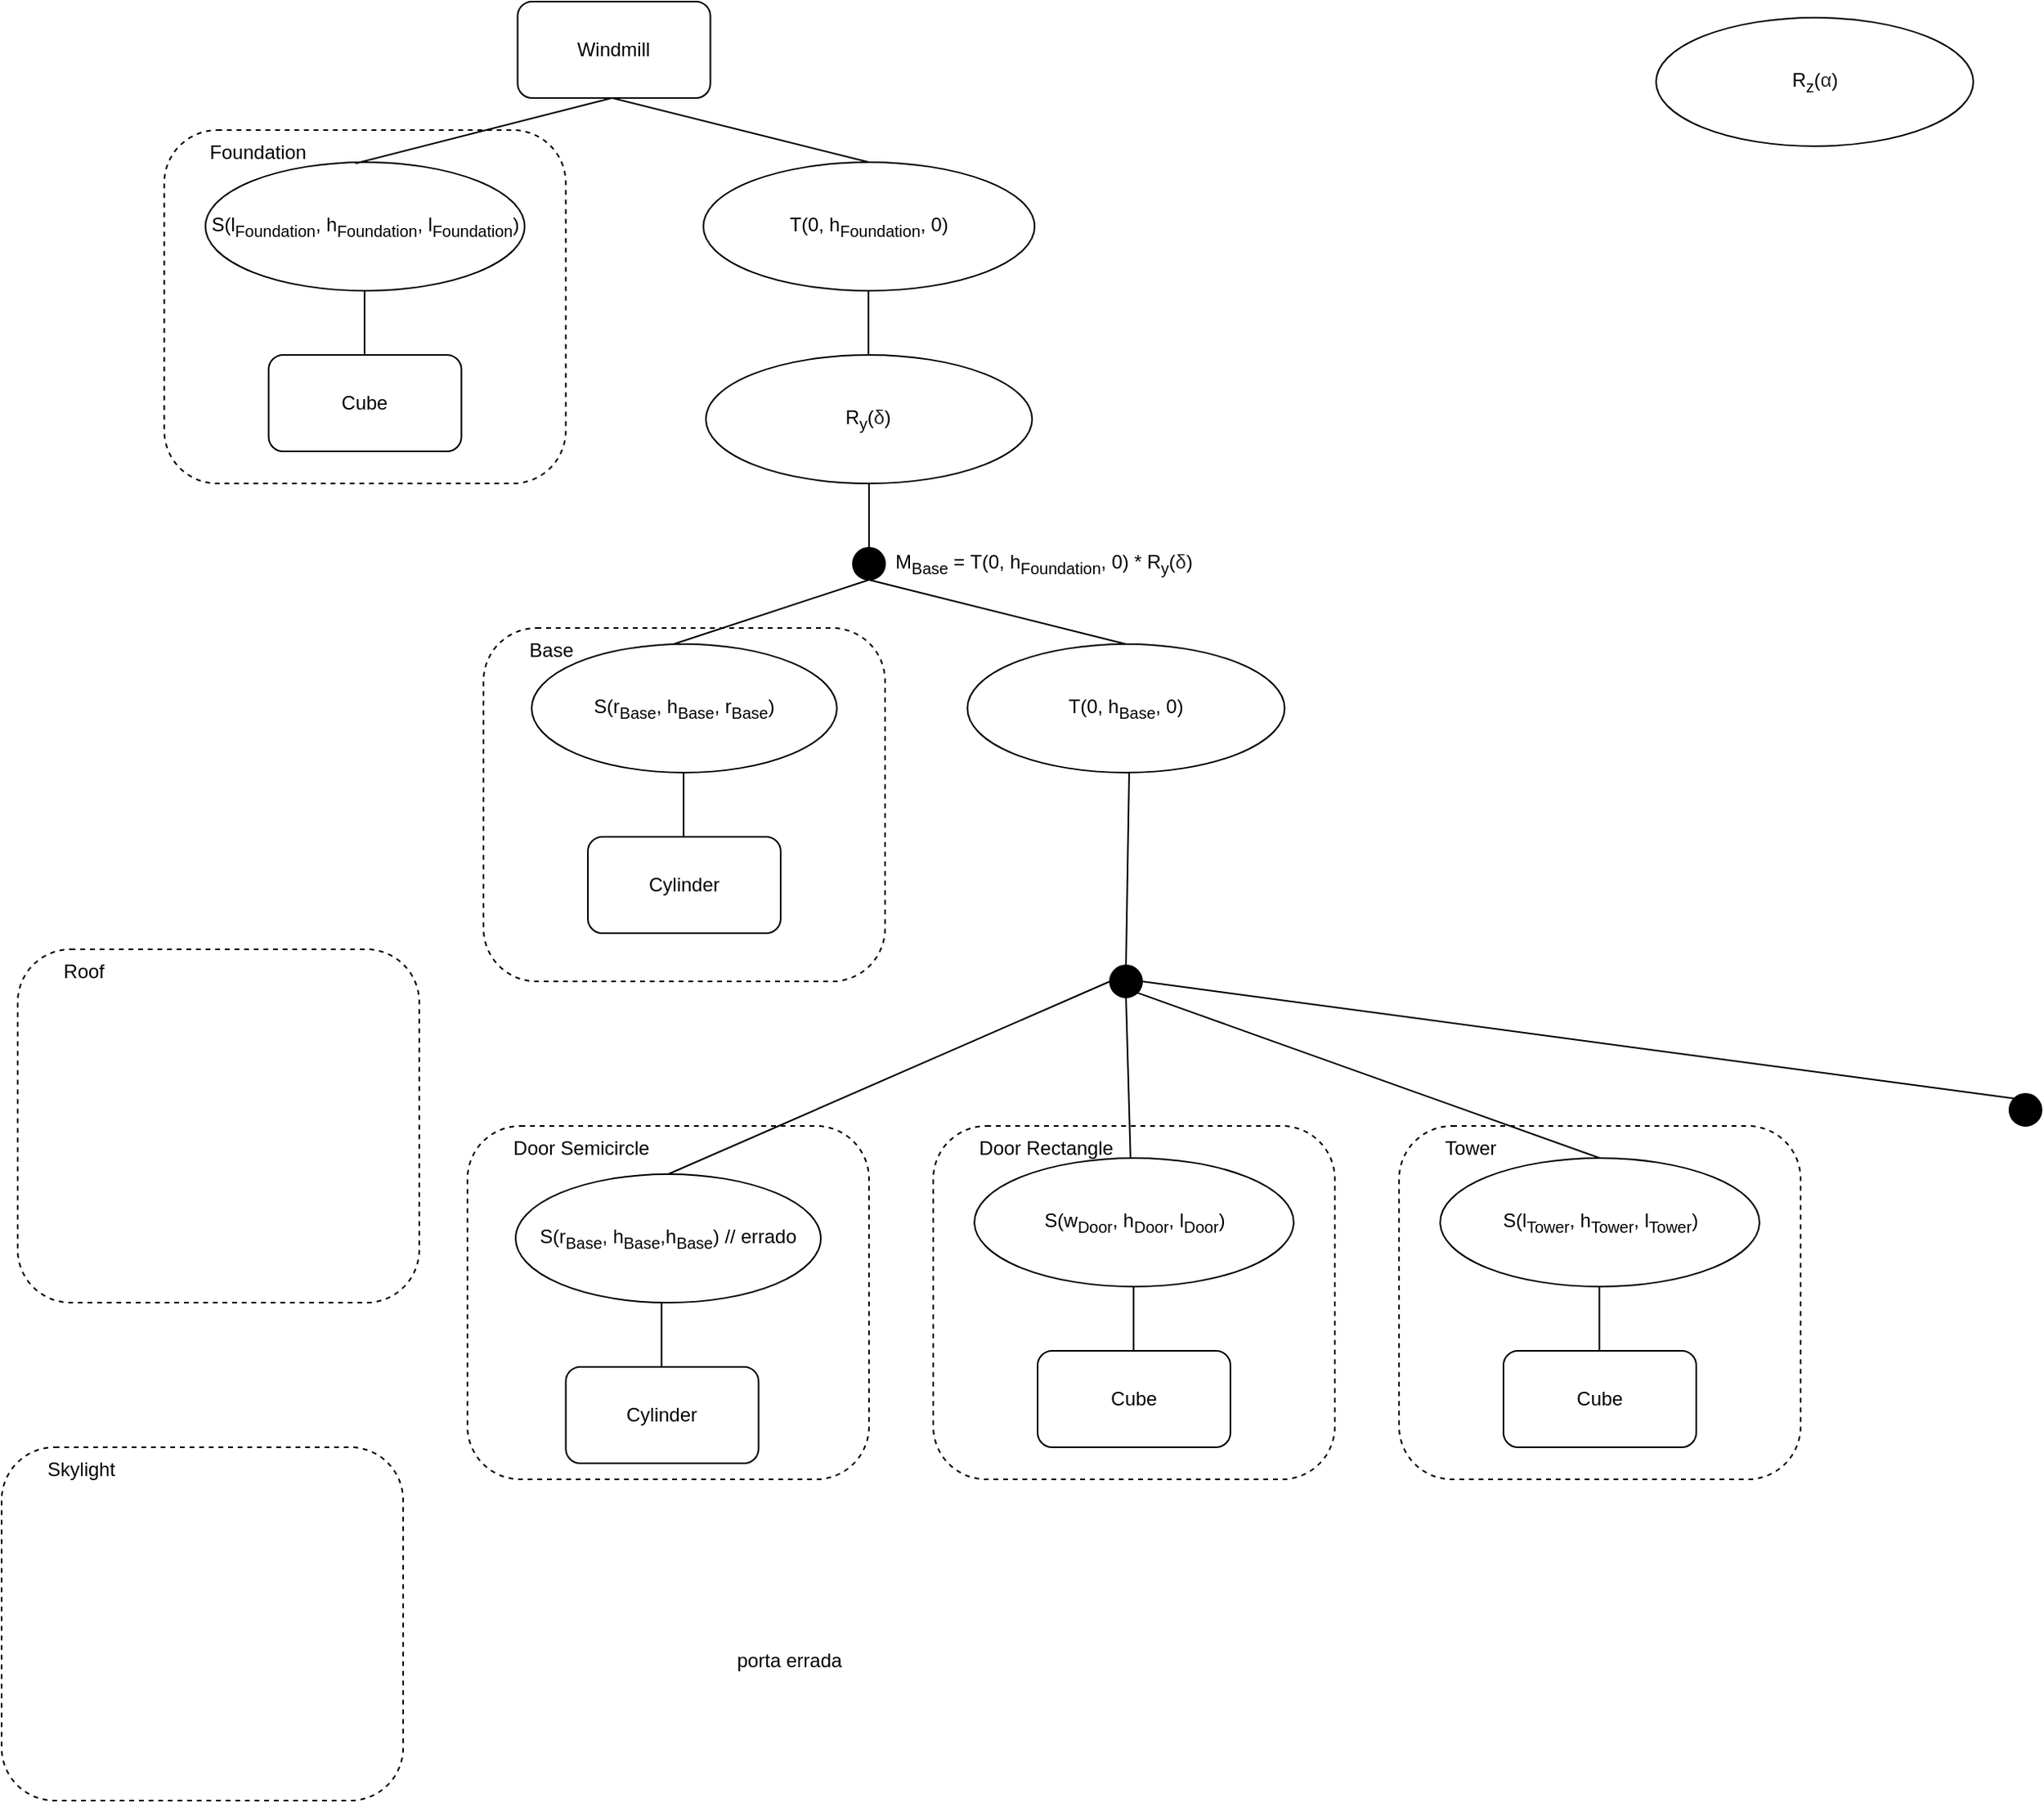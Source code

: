 <mxfile version="18.0.7" type="device"><diagram id="xaFjGtRauGbqLG3bfC3f" name="Page-1"><mxGraphModel dx="1949" dy="1063" grid="1" gridSize="10" guides="1" tooltips="1" connect="1" arrows="1" fold="1" page="1" pageScale="1" pageWidth="2336" pageHeight="1654" math="0" shadow="0"><root><mxCell id="0"/><mxCell id="1" parent="0"/><mxCell id="7SnXS5zUpLSwogdR5GU3-2" value="&lt;span style=&quot;white-space: pre;&quot;&gt;&#9;Foundation&lt;br/&gt;&lt;/span&gt;" style="rounded=1;whiteSpace=wrap;html=1;fontFamily=Helvetica;fontSize=12;strokeColor=#000000;fillColor=none;dashed=1;align=left;verticalAlign=top;" parent="1" vertex="1"><mxGeometry x="101.25" y="180" width="250" height="220" as="geometry"/></mxCell><mxCell id="DZtvXn6PYLpwzNaq53OC-3" value="S(l&lt;sub style=&quot;&quot;&gt;Foundation&lt;/sub&gt;, h&lt;sub&gt;Foundation&lt;/sub&gt;, l&lt;sub style=&quot;&quot;&gt;Foundation&lt;/sub&gt;)" style="ellipse;whiteSpace=wrap;html=1;" parent="1" vertex="1"><mxGeometry x="126.88" y="200" width="198.75" height="80" as="geometry"/></mxCell><mxCell id="DZtvXn6PYLpwzNaq53OC-5" value="Cube" style="rounded=1;whiteSpace=wrap;html=1;" parent="1" vertex="1"><mxGeometry x="166.25" y="320" width="120" height="60" as="geometry"/></mxCell><mxCell id="DZtvXn6PYLpwzNaq53OC-7" value="" style="endArrow=none;html=1;rounded=0;exitX=0.5;exitY=0;exitDx=0;exitDy=0;" parent="1" edge="1"><mxGeometry width="50" height="50" relative="1" as="geometry"><mxPoint x="225.96" y="320" as="sourcePoint"/><mxPoint x="225.96" y="280" as="targetPoint"/></mxGeometry></mxCell><mxCell id="DZtvXn6PYLpwzNaq53OC-8" value="Windmill" style="rounded=1;whiteSpace=wrap;html=1;" parent="1" vertex="1"><mxGeometry x="321.25" y="100" width="120" height="60" as="geometry"/></mxCell><mxCell id="DZtvXn6PYLpwzNaq53OC-9" value="R&lt;sub&gt;y&lt;/sub&gt;(&lt;span style=&quot;text-align: start; caret-color: rgb(40, 40, 40); color: rgb(40, 40, 40); background-color: rgb(255, 255, 255);&quot;&gt;&lt;font style=&quot;font-size: 12px;&quot;&gt;δ&lt;/font&gt;&lt;/span&gt;)" style="ellipse;whiteSpace=wrap;html=1;" parent="1" vertex="1"><mxGeometry x="438.45" y="320" width="203.12" height="80" as="geometry"/></mxCell><mxCell id="DZtvXn6PYLpwzNaq53OC-10" value="" style="ellipse;whiteSpace=wrap;html=1;aspect=fixed;fontFamily=Helvetica;fontSize=12;fillColor=#000000;" parent="1" vertex="1"><mxGeometry x="530" y="440" width="20" height="20" as="geometry"/></mxCell><mxCell id="DZtvXn6PYLpwzNaq53OC-11" value="" style="endArrow=none;html=1;rounded=0;fontFamily=Helvetica;fontSize=12;exitX=0.5;exitY=0;exitDx=0;exitDy=0;" parent="1" source="DZtvXn6PYLpwzNaq53OC-10" edge="1"><mxGeometry width="50" height="50" relative="1" as="geometry"><mxPoint x="490" y="450" as="sourcePoint"/><mxPoint x="540" y="400" as="targetPoint"/></mxGeometry></mxCell><mxCell id="DZtvXn6PYLpwzNaq53OC-12" value="" style="endArrow=none;html=1;rounded=0;exitX=0.5;exitY=0;exitDx=0;exitDy=0;" parent="1" edge="1"><mxGeometry width="50" height="50" relative="1" as="geometry"><mxPoint x="539.66" y="320" as="sourcePoint"/><mxPoint x="539.66" y="280" as="targetPoint"/></mxGeometry></mxCell><mxCell id="DZtvXn6PYLpwzNaq53OC-14" value="M&lt;sub&gt;Base&lt;/sub&gt; =&amp;nbsp;T(0,&amp;nbsp;h&lt;sub&gt;Foundation&lt;/sub&gt;, 0) *&amp;nbsp;R&lt;sub&gt;y&lt;/sub&gt;(&lt;span style=&quot;text-align: start; caret-color: rgb(40, 40, 40); color: rgb(40, 40, 40); background-color: rgb(255, 255, 255);&quot;&gt;δ&lt;/span&gt;)" style="text;html=1;strokeColor=none;fillColor=none;align=center;verticalAlign=middle;whiteSpace=wrap;rounded=0;fontFamily=Helvetica;fontSize=12;" parent="1" vertex="1"><mxGeometry x="553.75" y="435" width="190" height="30" as="geometry"/></mxCell><mxCell id="DZtvXn6PYLpwzNaq53OC-17" value="S(r&lt;sub style=&quot;&quot;&gt;Base&lt;/sub&gt;, h&lt;sub&gt;Base&lt;/sub&gt;, r&lt;sub style=&quot;&quot;&gt;Base&lt;/sub&gt;)" style="ellipse;whiteSpace=wrap;html=1;" parent="1" vertex="1"><mxGeometry x="330" y="500" width="190" height="80" as="geometry"/></mxCell><mxCell id="DZtvXn6PYLpwzNaq53OC-18" value="Cylinder" style="rounded=1;whiteSpace=wrap;html=1;" parent="1" vertex="1"><mxGeometry x="365" y="620" width="120" height="60" as="geometry"/></mxCell><mxCell id="DZtvXn6PYLpwzNaq53OC-19" value="" style="endArrow=none;html=1;rounded=0;exitX=0.5;exitY=0;exitDx=0;exitDy=0;" parent="1" edge="1"><mxGeometry width="50" height="50" relative="1" as="geometry"><mxPoint x="424.58" y="620" as="sourcePoint"/><mxPoint x="424.58" y="580" as="targetPoint"/></mxGeometry></mxCell><mxCell id="DZtvXn6PYLpwzNaq53OC-20" value="" style="endArrow=none;html=1;rounded=0;fontFamily=Helvetica;fontSize=12;exitX=0.463;exitY=0.002;exitDx=0;exitDy=0;exitPerimeter=0;" parent="1" source="DZtvXn6PYLpwzNaq53OC-17" edge="1"><mxGeometry width="50" height="50" relative="1" as="geometry"><mxPoint x="490" y="510" as="sourcePoint"/><mxPoint x="540" y="460" as="targetPoint"/></mxGeometry></mxCell><mxCell id="DZtvXn6PYLpwzNaq53OC-21" value="" style="endArrow=none;html=1;rounded=0;fontFamily=Helvetica;fontSize=12;exitX=0.5;exitY=0;exitDx=0;exitDy=0;" parent="1" source="7SnXS5zUpLSwogdR5GU3-5" edge="1"><mxGeometry width="50" height="50" relative="1" as="geometry"><mxPoint x="658.75" y="500" as="sourcePoint"/><mxPoint x="540" y="460" as="targetPoint"/></mxGeometry></mxCell><mxCell id="DZtvXn6PYLpwzNaq53OC-23" value="&lt;span style=&quot;white-space: pre;&quot;&gt;&#9;&lt;/span&gt;Base" style="rounded=1;whiteSpace=wrap;html=1;fontFamily=Helvetica;fontSize=12;strokeColor=#000000;fillColor=none;dashed=1;align=left;verticalAlign=top;" parent="1" vertex="1"><mxGeometry x="300" y="490" width="250" height="220" as="geometry"/></mxCell><mxCell id="DZtvXn6PYLpwzNaq53OC-24" value="R&lt;sub&gt;z&lt;/sub&gt;(&lt;span style=&quot;text-align: start; caret-color: rgb(40, 40, 40); color: rgb(40, 40, 40); background-color: rgb(255, 255, 255);&quot;&gt;&lt;font style=&quot;font-size: 12px;&quot;&gt;α&lt;/font&gt;&lt;/span&gt;)" style="ellipse;whiteSpace=wrap;html=1;fontFamily=Helvetica;fontSize=12;fillColor=#FFFFFF;" parent="1" vertex="1"><mxGeometry x="1030" y="110" width="197.5" height="80" as="geometry"/></mxCell><mxCell id="DZtvXn6PYLpwzNaq53OC-25" value="&lt;span style=&quot;white-space: pre;&quot;&gt;&#9;Tower&lt;/span&gt;" style="rounded=1;whiteSpace=wrap;html=1;fontFamily=Helvetica;fontSize=12;strokeColor=#000000;fillColor=none;dashed=1;align=left;verticalAlign=top;" parent="1" vertex="1"><mxGeometry x="870" y="800" width="250" height="220" as="geometry"/></mxCell><mxCell id="DZtvXn6PYLpwzNaq53OC-26" value="&lt;span style=&quot;white-space: pre;&quot;&gt;&#9;Roof&lt;/span&gt;" style="rounded=1;whiteSpace=wrap;html=1;fontFamily=Helvetica;fontSize=12;strokeColor=#000000;fillColor=none;dashed=1;align=left;verticalAlign=top;" parent="1" vertex="1"><mxGeometry x="10" y="690" width="250" height="220" as="geometry"/></mxCell><mxCell id="DZtvXn6PYLpwzNaq53OC-27" value="&lt;span style=&quot;white-space: pre;&quot;&gt;&#9;Skylight&lt;/span&gt;" style="rounded=1;whiteSpace=wrap;html=1;fontFamily=Helvetica;fontSize=12;strokeColor=#000000;fillColor=none;dashed=1;align=left;verticalAlign=top;" parent="1" vertex="1"><mxGeometry y="1000" width="250" height="220" as="geometry"/></mxCell><mxCell id="DZtvXn6PYLpwzNaq53OC-28" value="&lt;span style=&quot;white-space: pre;&quot;&gt;&#9;Door Semicircle&lt;/span&gt;" style="rounded=1;whiteSpace=wrap;html=1;fontFamily=Helvetica;fontSize=12;strokeColor=#000000;fillColor=none;dashed=1;align=left;verticalAlign=top;" parent="1" vertex="1"><mxGeometry x="290" y="800" width="250" height="220" as="geometry"/></mxCell><mxCell id="DZtvXn6PYLpwzNaq53OC-29" value="&lt;span style=&quot;white-space: pre;&quot;&gt;&#9;Door Rectangle&lt;/span&gt;" style="rounded=1;whiteSpace=wrap;html=1;fontFamily=Helvetica;fontSize=12;strokeColor=#000000;fillColor=none;dashed=1;align=left;verticalAlign=top;" parent="1" vertex="1"><mxGeometry x="580" y="800" width="250" height="220" as="geometry"/></mxCell><mxCell id="7SnXS5zUpLSwogdR5GU3-1" value="T(0,&amp;nbsp;h&lt;sub&gt;Foundation&lt;/sub&gt;, 0)" style="ellipse;whiteSpace=wrap;html=1;fontFamily=Helvetica;fontSize=12;fillColor=#FFFFFF;" parent="1" vertex="1"><mxGeometry x="436.88" y="200" width="206.25" height="80" as="geometry"/></mxCell><mxCell id="7SnXS5zUpLSwogdR5GU3-3" value="" style="endArrow=none;html=1;rounded=0;exitX=0.47;exitY=0.009;exitDx=0;exitDy=0;exitPerimeter=0;" parent="1" source="DZtvXn6PYLpwzNaq53OC-3" edge="1"><mxGeometry width="50" height="50" relative="1" as="geometry"><mxPoint x="390" y="220" as="sourcePoint"/><mxPoint x="380" y="160" as="targetPoint"/></mxGeometry></mxCell><mxCell id="7SnXS5zUpLSwogdR5GU3-4" value="" style="endArrow=none;html=1;rounded=0;exitX=0.5;exitY=0;exitDx=0;exitDy=0;" parent="1" source="7SnXS5zUpLSwogdR5GU3-1" edge="1"><mxGeometry width="50" height="50" relative="1" as="geometry"><mxPoint x="410" y="200" as="sourcePoint"/><mxPoint x="380" y="160" as="targetPoint"/></mxGeometry></mxCell><mxCell id="7SnXS5zUpLSwogdR5GU3-5" value="T(0,&amp;nbsp;h&lt;sub&gt;Base&lt;/sub&gt;, 0)" style="ellipse;whiteSpace=wrap;html=1;fontFamily=Helvetica;fontSize=12;fillColor=#FFFFFF;" parent="1" vertex="1"><mxGeometry x="601.25" y="500" width="197.5" height="80" as="geometry"/></mxCell><mxCell id="fyNkdkYveTIhHTgu_JF_-2" value="" style="endArrow=none;html=1;rounded=0;entryX=0.51;entryY=0.993;entryDx=0;entryDy=0;entryPerimeter=0;exitX=0.5;exitY=0;exitDx=0;exitDy=0;" edge="1" parent="1" source="fyNkdkYveTIhHTgu_JF_-3" target="7SnXS5zUpLSwogdR5GU3-5"><mxGeometry width="50" height="50" relative="1" as="geometry"><mxPoint x="680" y="620" as="sourcePoint"/><mxPoint x="480" y="510" as="targetPoint"/></mxGeometry></mxCell><mxCell id="fyNkdkYveTIhHTgu_JF_-3" value="" style="ellipse;whiteSpace=wrap;html=1;aspect=fixed;fontFamily=Helvetica;fontSize=12;fillColor=#000000;" vertex="1" parent="1"><mxGeometry x="690" y="700" width="20" height="20" as="geometry"/></mxCell><mxCell id="fyNkdkYveTIhHTgu_JF_-4" value="" style="endArrow=none;html=1;rounded=0;fontFamily=Helvetica;fontSize=12;exitX=0.5;exitY=0;exitDx=0;exitDy=0;" edge="1" parent="1" source="fyNkdkYveTIhHTgu_JF_-9"><mxGeometry width="50" height="50" relative="1" as="geometry"><mxPoint x="560" y="710.16" as="sourcePoint"/><mxPoint x="690" y="710" as="targetPoint"/></mxGeometry></mxCell><mxCell id="fyNkdkYveTIhHTgu_JF_-6" value="" style="endArrow=none;html=1;rounded=0;fontFamily=Helvetica;fontSize=12;exitX=0.489;exitY=-0.003;exitDx=0;exitDy=0;entryX=0.5;entryY=1;entryDx=0;entryDy=0;exitPerimeter=0;" edge="1" parent="1" source="fyNkdkYveTIhHTgu_JF_-14" target="fyNkdkYveTIhHTgu_JF_-3"><mxGeometry width="50" height="50" relative="1" as="geometry"><mxPoint x="678.46" y="760" as="sourcePoint"/><mxPoint x="678.46" y="720" as="targetPoint"/></mxGeometry></mxCell><mxCell id="fyNkdkYveTIhHTgu_JF_-7" value="" style="endArrow=none;html=1;rounded=0;fontFamily=Helvetica;fontSize=12;entryX=1;entryY=1;entryDx=0;entryDy=0;startArrow=none;exitX=0.5;exitY=0;exitDx=0;exitDy=0;" edge="1" parent="1" source="fyNkdkYveTIhHTgu_JF_-27" target="fyNkdkYveTIhHTgu_JF_-3"><mxGeometry width="50" height="50" relative="1" as="geometry"><mxPoint x="980" y="797" as="sourcePoint"/><mxPoint x="688.75" y="710" as="targetPoint"/></mxGeometry></mxCell><mxCell id="fyNkdkYveTIhHTgu_JF_-9" value="S(r&lt;sub style=&quot;&quot;&gt;Base&lt;/sub&gt;, h&lt;sub&gt;Base&lt;/sub&gt;,h&lt;sub style=&quot;&quot;&gt;Base&lt;/sub&gt;) // errado" style="ellipse;whiteSpace=wrap;html=1;" vertex="1" parent="1"><mxGeometry x="320" y="830" width="190" height="80" as="geometry"/></mxCell><mxCell id="fyNkdkYveTIhHTgu_JF_-10" value="Cylinder" style="rounded=1;whiteSpace=wrap;html=1;" vertex="1" parent="1"><mxGeometry x="351.25" y="950" width="120" height="60" as="geometry"/></mxCell><mxCell id="fyNkdkYveTIhHTgu_JF_-11" value="" style="endArrow=none;html=1;rounded=0;exitX=0.5;exitY=0;exitDx=0;exitDy=0;" edge="1" parent="1"><mxGeometry width="50" height="50" relative="1" as="geometry"><mxPoint x="410.83" y="950" as="sourcePoint"/><mxPoint x="410.83" y="910" as="targetPoint"/></mxGeometry></mxCell><mxCell id="fyNkdkYveTIhHTgu_JF_-14" value="S(w&lt;sub&gt;Door&lt;/sub&gt;, h&lt;sub&gt;Door&lt;/sub&gt;, l&lt;sub&gt;Door&lt;/sub&gt;)" style="ellipse;whiteSpace=wrap;html=1;" vertex="1" parent="1"><mxGeometry x="605.63" y="820" width="198.75" height="80" as="geometry"/></mxCell><mxCell id="fyNkdkYveTIhHTgu_JF_-15" value="Cube" style="rounded=1;whiteSpace=wrap;html=1;" vertex="1" parent="1"><mxGeometry x="645" y="940" width="120" height="60" as="geometry"/></mxCell><mxCell id="fyNkdkYveTIhHTgu_JF_-16" value="" style="endArrow=none;html=1;rounded=0;exitX=0.5;exitY=0;exitDx=0;exitDy=0;" edge="1" parent="1"><mxGeometry width="50" height="50" relative="1" as="geometry"><mxPoint x="704.71" y="940" as="sourcePoint"/><mxPoint x="704.71" y="900" as="targetPoint"/></mxGeometry></mxCell><mxCell id="fyNkdkYveTIhHTgu_JF_-23" value="" style="endArrow=none;html=1;rounded=0;fontFamily=Helvetica;fontSize=12;startArrow=none;exitX=1;exitY=0.5;exitDx=0;exitDy=0;entryX=0;entryY=0;entryDx=0;entryDy=0;" edge="1" parent="1" source="fyNkdkYveTIhHTgu_JF_-3" target="fyNkdkYveTIhHTgu_JF_-24"><mxGeometry width="50" height="50" relative="1" as="geometry"><mxPoint x="1002.75" y="808.68" as="sourcePoint"/><mxPoint x="1180" y="730" as="targetPoint"/></mxGeometry></mxCell><mxCell id="fyNkdkYveTIhHTgu_JF_-24" value="" style="ellipse;whiteSpace=wrap;html=1;aspect=fixed;fontFamily=Helvetica;fontSize=12;fillColor=#000000;" vertex="1" parent="1"><mxGeometry x="1250" y="780" width="20" height="20" as="geometry"/></mxCell><mxCell id="fyNkdkYveTIhHTgu_JF_-27" value="S(l&lt;sub&gt;Tower&lt;/sub&gt;, h&lt;sub&gt;Tower&lt;/sub&gt;, l&lt;sub&gt;Tower&lt;/sub&gt;)" style="ellipse;whiteSpace=wrap;html=1;" vertex="1" parent="1"><mxGeometry x="895.62" y="820" width="198.75" height="80" as="geometry"/></mxCell><mxCell id="fyNkdkYveTIhHTgu_JF_-28" value="Cube" style="rounded=1;whiteSpace=wrap;html=1;" vertex="1" parent="1"><mxGeometry x="934.99" y="940" width="120" height="60" as="geometry"/></mxCell><mxCell id="fyNkdkYveTIhHTgu_JF_-29" value="" style="endArrow=none;html=1;rounded=0;exitX=0.5;exitY=0;exitDx=0;exitDy=0;" edge="1" parent="1"><mxGeometry width="50" height="50" relative="1" as="geometry"><mxPoint x="994.7" y="940" as="sourcePoint"/><mxPoint x="994.7" y="900" as="targetPoint"/></mxGeometry></mxCell><mxCell id="fyNkdkYveTIhHTgu_JF_-34" value="&lt;div&gt;porta errada&lt;/div&gt;&lt;div&gt;&lt;br&gt;&lt;/div&gt;" style="text;html=1;align=center;verticalAlign=middle;resizable=0;points=[];autosize=1;strokeColor=none;fillColor=none;" vertex="1" parent="1"><mxGeometry x="450" y="1125" width="80" height="30" as="geometry"/></mxCell></root></mxGraphModel></diagram></mxfile>